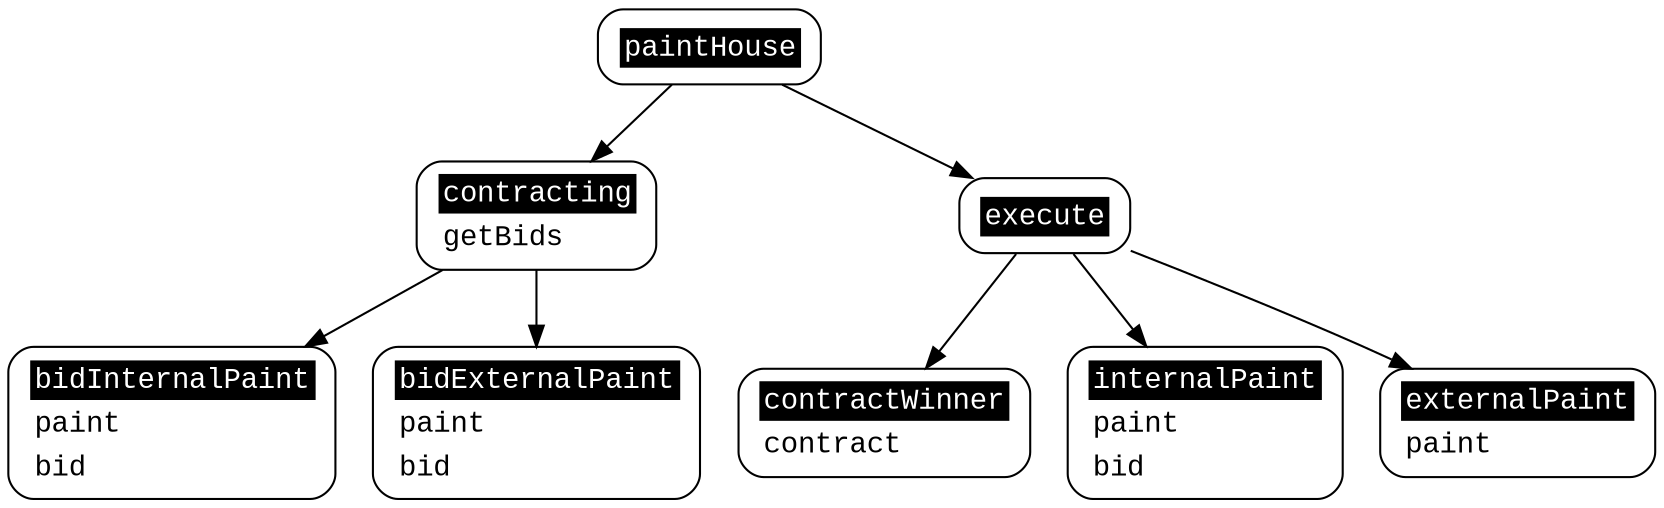 digraph G {
	"paintHouse" [ style = "filled" fillcolor = "white" fontname = "Courier New" shape = "Mrecord" label = <<table border="0" cellborder="0" bgcolor="white"><tr><td bgcolor="black" align="center"><font color="white">paintHouse</font></td></tr></table>> ];
	"contracting" [ style = "filled" fillcolor = "white" fontname = "Courier New" shape = "Mrecord" label = <<table border="0" cellborder="0" bgcolor="white"><tr><td bgcolor="black" align="center"><font color="white">contracting</font></td></tr><tr><td align="left">getBids</td></tr></table>> ];
	"bidInternalPaint" [ style = "filled" fillcolor = "white" fontname = "Courier New" shape = "Mrecord" label = <<table border="0" cellborder="0" bgcolor="white"><tr><td bgcolor="black" align="center"><font color="white">bidInternalPaint</font></td></tr><tr><td align="left">paint</td></tr><tr><td align="left">bid</td></tr></table>> ];
	"bidExternalPaint" [ style = "filled" fillcolor = "white" fontname = "Courier New" shape = "Mrecord" label = <<table border="0" cellborder="0" bgcolor="white"><tr><td bgcolor="black" align="center"><font color="white">bidExternalPaint</font></td></tr><tr><td align="left">paint</td></tr><tr><td align="left">bid</td></tr></table>> ];
	"execute" [ style = "filled" fillcolor = "white" fontname = "Courier New" shape = "Mrecord" label = <<table border="0" cellborder="0" bgcolor="white"><tr><td bgcolor="black" align="center"><font color="white">execute</font></td></tr></table>> ];
	"contractWinner" [ style = "filled" fillcolor = "white" fontname = "Courier New" shape = "Mrecord" label = <<table border="0" cellborder="0" bgcolor="white"><tr><td bgcolor="black" align="center"><font color="white">contractWinner</font></td></tr><tr><td align="left">contract</td></tr></table>> ];
	"internalPaint" [ style = "filled" fillcolor = "white" fontname = "Courier New" shape = "Mrecord" label = <<table border="0" cellborder="0" bgcolor="white"><tr><td bgcolor="black" align="center"><font color="white">internalPaint</font></td></tr><tr><td align="left">paint</td></tr><tr><td align="left">bid</td></tr></table>> ];
	"externalPaint" [ style = "filled" fillcolor = "white" fontname = "Courier New" shape = "Mrecord" label = <<table border="0" cellborder="0" bgcolor="white"><tr><td bgcolor="black" align="center"><font color="white">externalPaint</font></td></tr><tr><td align="left">paint</td></tr></table>> ];
	contracting->bidExternalPaint;
	paintHouse->execute;
	execute->internalPaint;
	contracting->bidInternalPaint;
	execute->externalPaint;
	paintHouse->contracting;
	execute->contractWinner;
}
